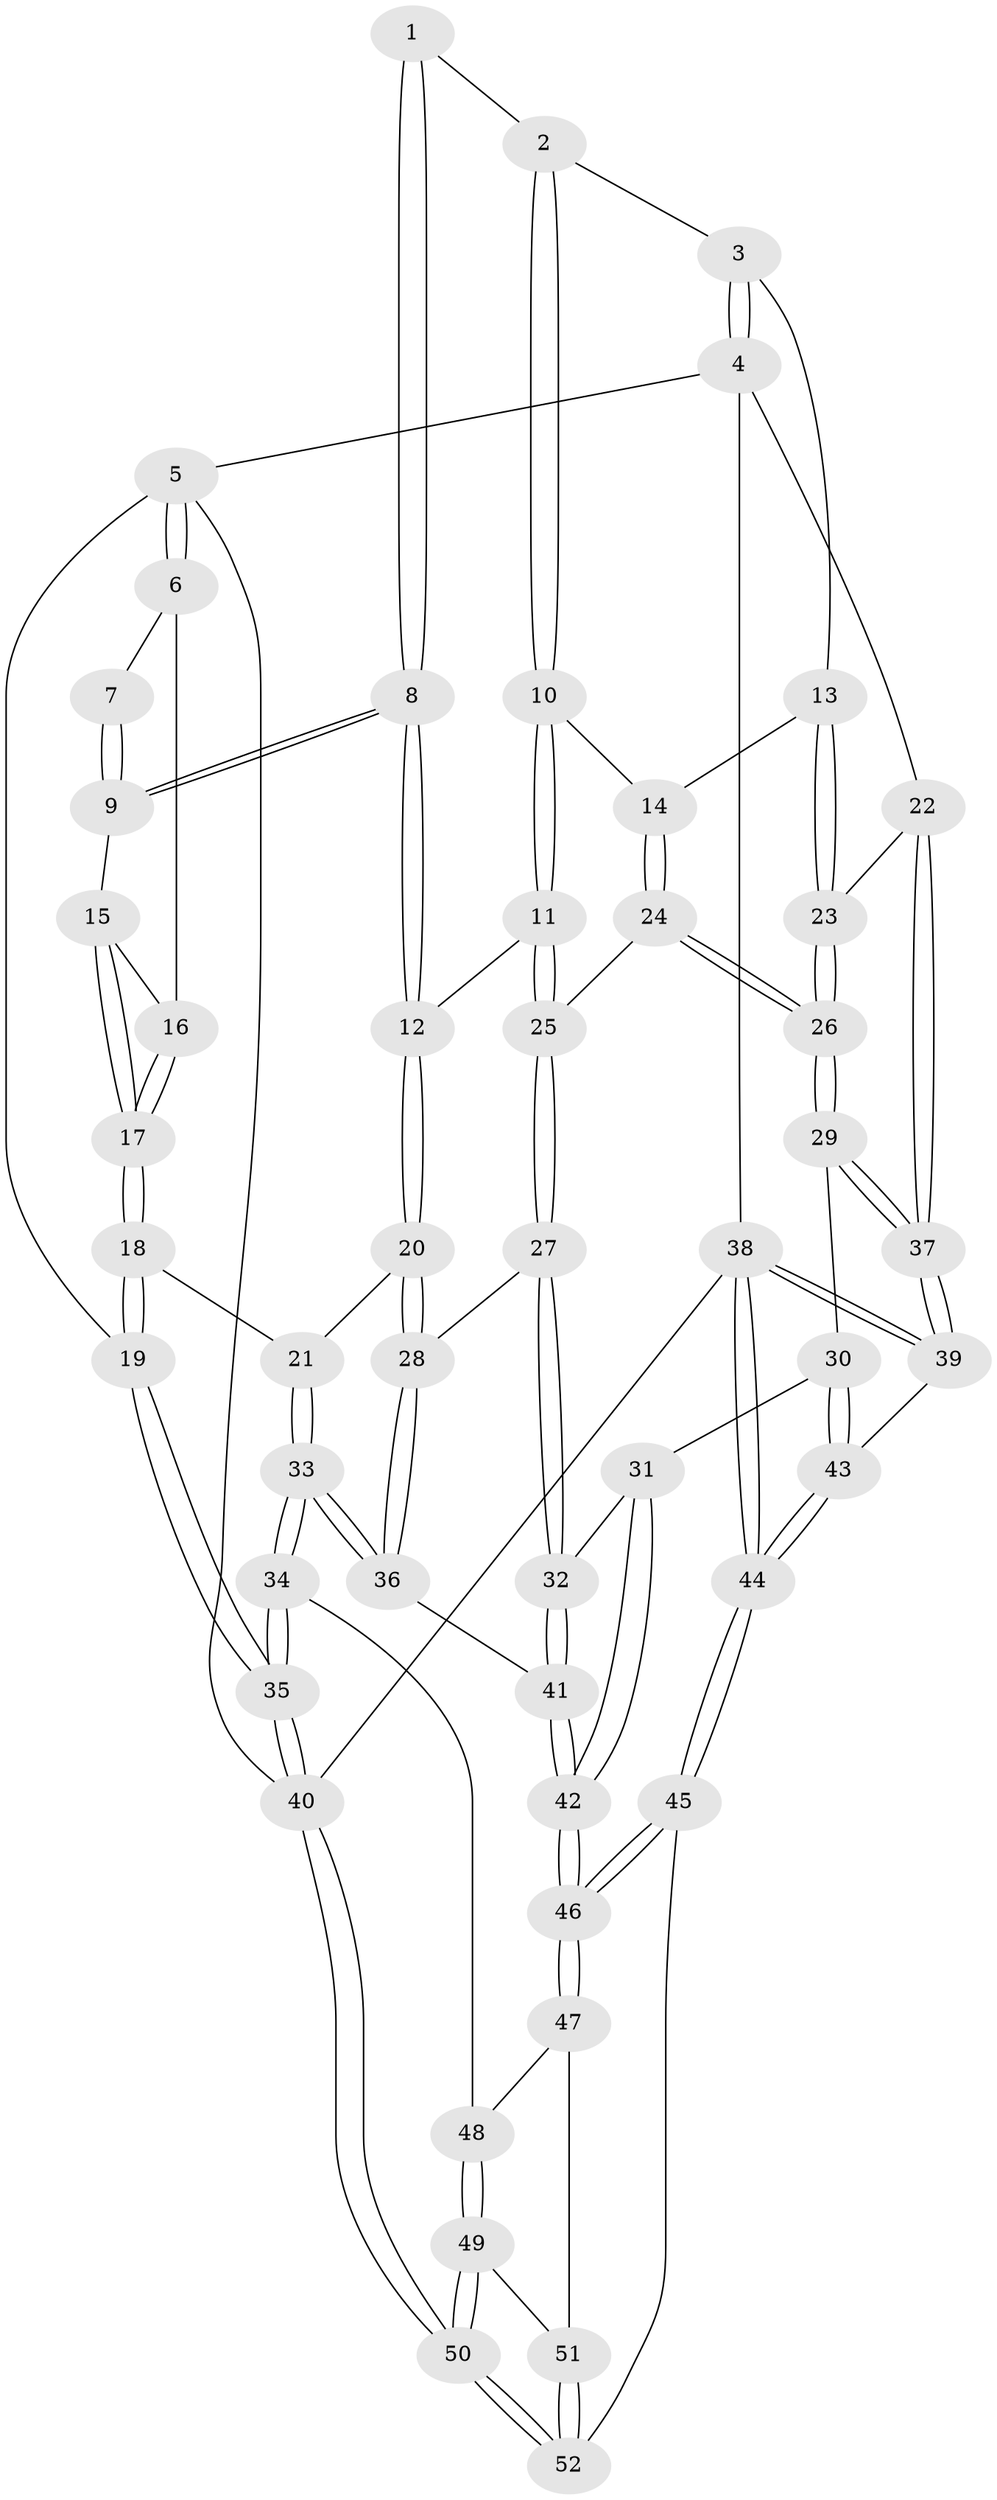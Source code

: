 // coarse degree distribution, {3: 0.5, 4: 0.4230769230769231, 5: 0.038461538461538464, 6: 0.038461538461538464}
// Generated by graph-tools (version 1.1) at 2025/45/03/06/25 01:45:11]
// undirected, 52 vertices, 127 edges
graph export_dot {
graph [start="1"]
  node [color=gray90,style=filled];
  1 [pos="+0.3830558317210533+0"];
  2 [pos="+0.5225212869179342+0"];
  3 [pos="+0.998060381199572+0"];
  4 [pos="+1+0"];
  5 [pos="+0+0"];
  6 [pos="+0.09009094655150134+0"];
  7 [pos="+0.24759773424798814+0"];
  8 [pos="+0.385851098085517+0.1644522058590318"];
  9 [pos="+0.3161054352264846+0.11108138841605457"];
  10 [pos="+0.5431640499928835+0"];
  11 [pos="+0.40493643888887376+0.1742780682268614"];
  12 [pos="+0.387798958225134+0.16689611700635687"];
  13 [pos="+0.6762803506702764+0.10923931487770859"];
  14 [pos="+0.6302745842459474+0.10956467871949266"];
  15 [pos="+0.28389551755188946+0.11154591256239135"];
  16 [pos="+0.1617314855703494+0"];
  17 [pos="+0.1799310566527428+0.1406527210597819"];
  18 [pos="+0.1269884380484137+0.24271351734549293"];
  19 [pos="+0+0.16295781421256494"];
  20 [pos="+0.20332069864682006+0.2642215519853436"];
  21 [pos="+0.1432028352304725+0.2588986569561463"];
  22 [pos="+1+0"];
  23 [pos="+0.854942299455444+0.14269960894017544"];
  24 [pos="+0.5843694086399323+0.1805166066297107"];
  25 [pos="+0.4617594378837202+0.22835576604876173"];
  26 [pos="+0.7436831249347915+0.3818397921626466"];
  27 [pos="+0.4431557293338591+0.3636213029495135"];
  28 [pos="+0.36943345165531205+0.392887419054575"];
  29 [pos="+0.7441584010477093+0.39483823755700004"];
  30 [pos="+0.699134110988592+0.4660847689283297"];
  31 [pos="+0.577210338499023+0.46448508628919855"];
  32 [pos="+0.5273297847726864+0.436896176871446"];
  33 [pos="+0.1507999551354576+0.608248463535009"];
  34 [pos="+0.14586693653493918+0.6116365988809134"];
  35 [pos="+0+0.5968793519101729"];
  36 [pos="+0.19398896661876786+0.5986504472404447"];
  37 [pos="+1+0.4065366174160432"];
  38 [pos="+1+1"];
  39 [pos="+1+0.4178044007419572"];
  40 [pos="+0+1"];
  41 [pos="+0.3355949944909662+0.640217898077407"];
  42 [pos="+0.4642677087759426+0.7086860649738435"];
  43 [pos="+0.7783277321006501+0.664250086749827"];
  44 [pos="+0.7801555344746675+1"];
  45 [pos="+0.7088579753357029+1"];
  46 [pos="+0.6211927590696408+0.945467567313956"];
  47 [pos="+0.2597579323398392+0.8278786390993302"];
  48 [pos="+0.15523308465929067+0.6630897267774091"];
  49 [pos="+0.08705732744302798+0.9651226641885938"];
  50 [pos="+0+1"];
  51 [pos="+0.23310345862528709+0.9227965881775863"];
  52 [pos="+0.44411206614735377+1"];
  1 -- 2;
  1 -- 8;
  1 -- 8;
  2 -- 3;
  2 -- 10;
  2 -- 10;
  3 -- 4;
  3 -- 4;
  3 -- 13;
  4 -- 5;
  4 -- 22;
  4 -- 38;
  5 -- 6;
  5 -- 6;
  5 -- 19;
  5 -- 40;
  6 -- 7;
  6 -- 16;
  7 -- 9;
  7 -- 9;
  8 -- 9;
  8 -- 9;
  8 -- 12;
  8 -- 12;
  9 -- 15;
  10 -- 11;
  10 -- 11;
  10 -- 14;
  11 -- 12;
  11 -- 25;
  11 -- 25;
  12 -- 20;
  12 -- 20;
  13 -- 14;
  13 -- 23;
  13 -- 23;
  14 -- 24;
  14 -- 24;
  15 -- 16;
  15 -- 17;
  15 -- 17;
  16 -- 17;
  16 -- 17;
  17 -- 18;
  17 -- 18;
  18 -- 19;
  18 -- 19;
  18 -- 21;
  19 -- 35;
  19 -- 35;
  20 -- 21;
  20 -- 28;
  20 -- 28;
  21 -- 33;
  21 -- 33;
  22 -- 23;
  22 -- 37;
  22 -- 37;
  23 -- 26;
  23 -- 26;
  24 -- 25;
  24 -- 26;
  24 -- 26;
  25 -- 27;
  25 -- 27;
  26 -- 29;
  26 -- 29;
  27 -- 28;
  27 -- 32;
  27 -- 32;
  28 -- 36;
  28 -- 36;
  29 -- 30;
  29 -- 37;
  29 -- 37;
  30 -- 31;
  30 -- 43;
  30 -- 43;
  31 -- 32;
  31 -- 42;
  31 -- 42;
  32 -- 41;
  32 -- 41;
  33 -- 34;
  33 -- 34;
  33 -- 36;
  33 -- 36;
  34 -- 35;
  34 -- 35;
  34 -- 48;
  35 -- 40;
  35 -- 40;
  36 -- 41;
  37 -- 39;
  37 -- 39;
  38 -- 39;
  38 -- 39;
  38 -- 44;
  38 -- 44;
  38 -- 40;
  39 -- 43;
  40 -- 50;
  40 -- 50;
  41 -- 42;
  41 -- 42;
  42 -- 46;
  42 -- 46;
  43 -- 44;
  43 -- 44;
  44 -- 45;
  44 -- 45;
  45 -- 46;
  45 -- 46;
  45 -- 52;
  46 -- 47;
  46 -- 47;
  47 -- 48;
  47 -- 51;
  48 -- 49;
  48 -- 49;
  49 -- 50;
  49 -- 50;
  49 -- 51;
  50 -- 52;
  50 -- 52;
  51 -- 52;
  51 -- 52;
}
